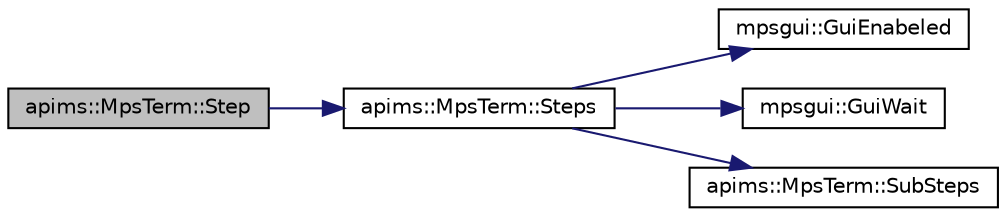 digraph G
{
  edge [fontname="Helvetica",fontsize="10",labelfontname="Helvetica",labelfontsize="10"];
  node [fontname="Helvetica",fontsize="10",shape=record];
  rankdir=LR;
  Node1 [label="apims::MpsTerm::Step",height=0.2,width=0.4,color="black", fillcolor="grey75", style="filled" fontcolor="black"];
  Node1 -> Node2 [color="midnightblue",fontsize="10",style="solid",fontname="Helvetica"];
  Node2 [label="apims::MpsTerm::Steps",height=0.2,width=0.4,color="black", fillcolor="white", style="filled",URL="$classapims_1_1_mps_term.html#a2ab5a85eccba89faed44f939c040de02"];
  Node2 -> Node3 [color="midnightblue",fontsize="10",style="solid",fontname="Helvetica"];
  Node3 [label="mpsgui::GuiEnabeled",height=0.2,width=0.4,color="black", fillcolor="white", style="filled",URL="$namespacempsgui.html#a6652ef4b35d67ac4b41b1c517d3c2a82"];
  Node2 -> Node4 [color="midnightblue",fontsize="10",style="solid",fontname="Helvetica"];
  Node4 [label="mpsgui::GuiWait",height=0.2,width=0.4,color="black", fillcolor="white", style="filled",URL="$namespacempsgui.html#abcd58eb073b92ca3abfede979321b46d"];
  Node2 -> Node5 [color="midnightblue",fontsize="10",style="solid",fontname="Helvetica"];
  Node5 [label="apims::MpsTerm::SubSteps",height=0.2,width=0.4,color="black", fillcolor="white", style="filled",URL="$classapims_1_1_mps_term.html#ad6782c2598a5f5e40bd8711b8337c537"];
}
